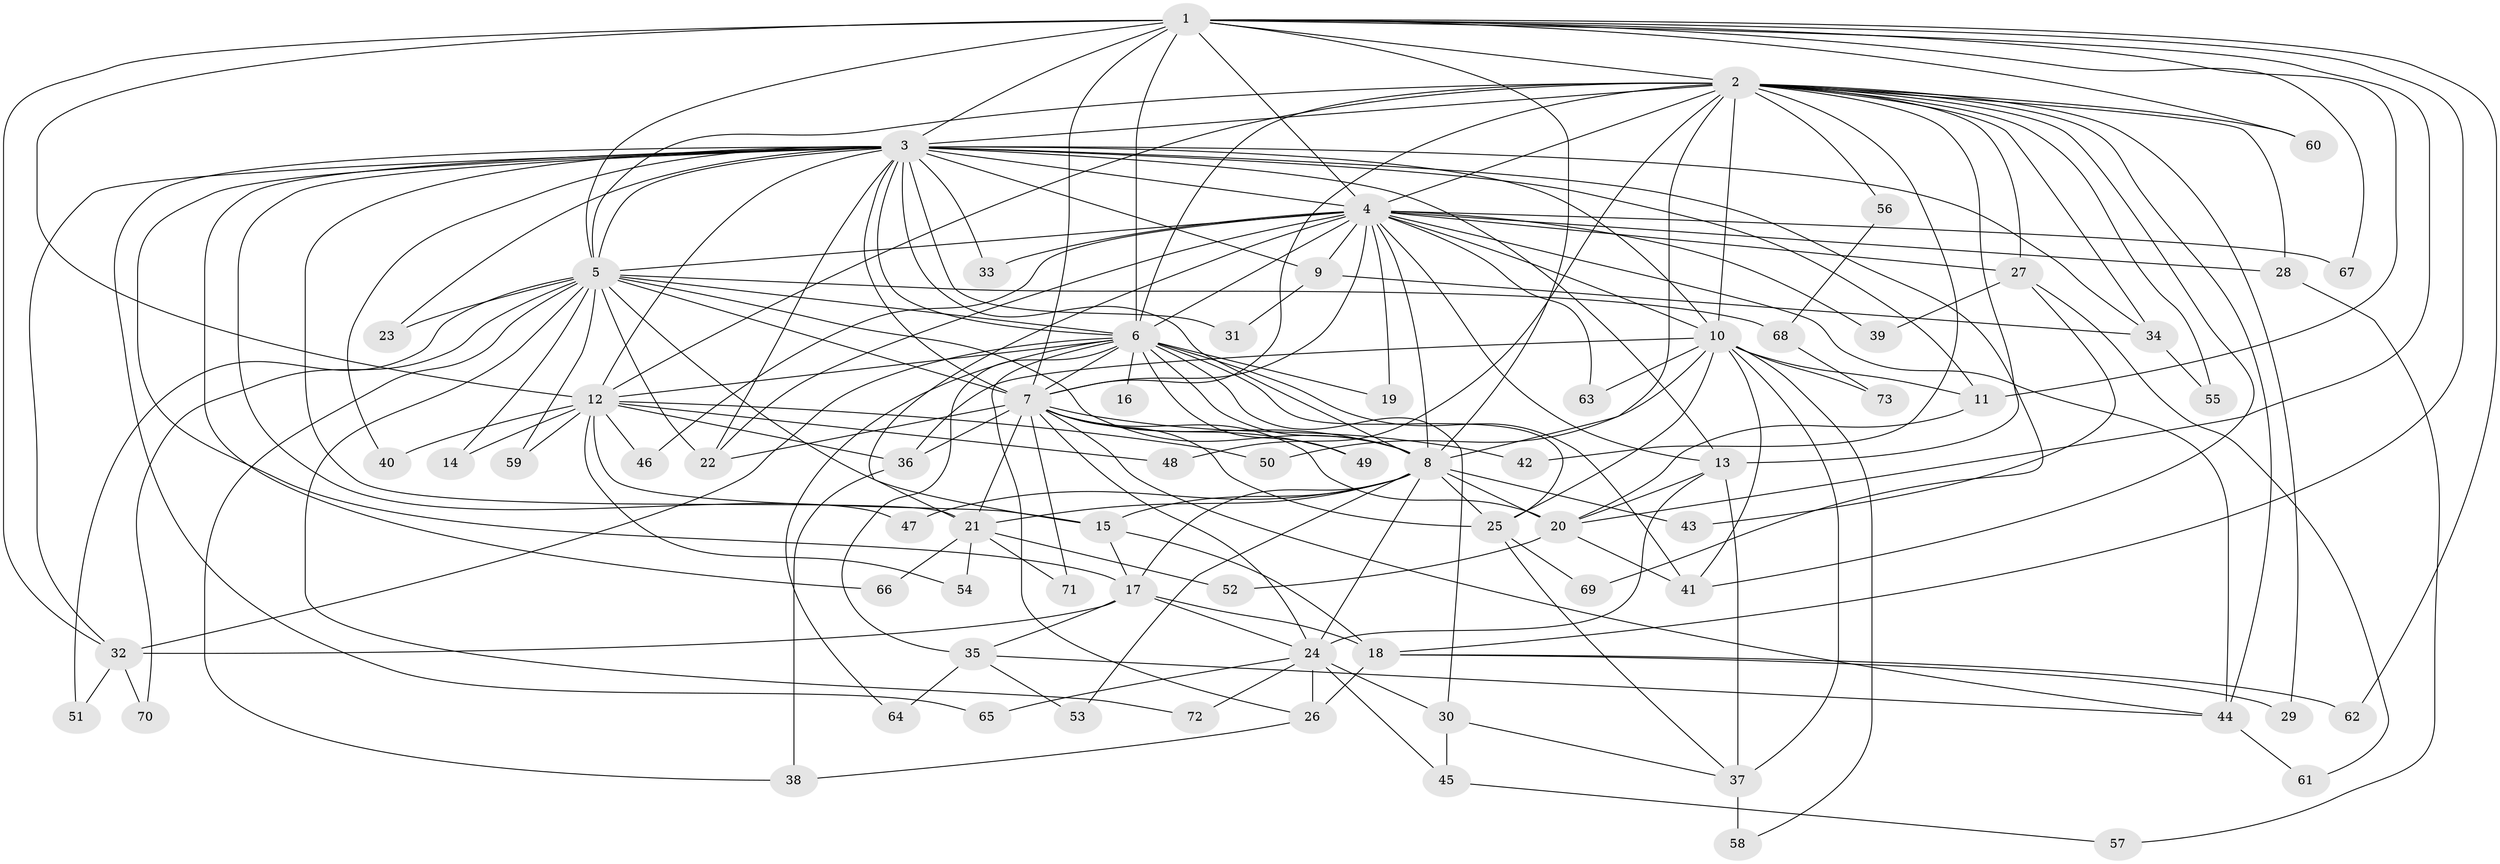// original degree distribution, {14: 0.008264462809917356, 25: 0.01652892561983471, 24: 0.008264462809917356, 21: 0.01652892561983471, 18: 0.008264462809917356, 23: 0.008264462809917356, 20: 0.008264462809917356, 16: 0.008264462809917356, 4: 0.0743801652892562, 9: 0.008264462809917356, 7: 0.024793388429752067, 2: 0.512396694214876, 5: 0.06611570247933884, 8: 0.01652892561983471, 3: 0.2066115702479339, 6: 0.008264462809917356}
// Generated by graph-tools (version 1.1) at 2025/49/03/04/25 22:49:21]
// undirected, 73 vertices, 187 edges
graph export_dot {
  node [color=gray90,style=filled];
  1;
  2;
  3;
  4;
  5;
  6;
  7;
  8;
  9;
  10;
  11;
  12;
  13;
  14;
  15;
  16;
  17;
  18;
  19;
  20;
  21;
  22;
  23;
  24;
  25;
  26;
  27;
  28;
  29;
  30;
  31;
  32;
  33;
  34;
  35;
  36;
  37;
  38;
  39;
  40;
  41;
  42;
  43;
  44;
  45;
  46;
  47;
  48;
  49;
  50;
  51;
  52;
  53;
  54;
  55;
  56;
  57;
  58;
  59;
  60;
  61;
  62;
  63;
  64;
  65;
  66;
  67;
  68;
  69;
  70;
  71;
  72;
  73;
  1 -- 2 [weight=2.0];
  1 -- 3 [weight=4.0];
  1 -- 4 [weight=2.0];
  1 -- 5 [weight=2.0];
  1 -- 6 [weight=2.0];
  1 -- 7 [weight=3.0];
  1 -- 8 [weight=2.0];
  1 -- 11 [weight=1.0];
  1 -- 12 [weight=1.0];
  1 -- 18 [weight=1.0];
  1 -- 20 [weight=2.0];
  1 -- 32 [weight=1.0];
  1 -- 60 [weight=1.0];
  1 -- 62 [weight=1.0];
  1 -- 67 [weight=1.0];
  2 -- 3 [weight=2.0];
  2 -- 4 [weight=2.0];
  2 -- 5 [weight=1.0];
  2 -- 6 [weight=1.0];
  2 -- 7 [weight=1.0];
  2 -- 8 [weight=1.0];
  2 -- 10 [weight=1.0];
  2 -- 12 [weight=1.0];
  2 -- 13 [weight=1.0];
  2 -- 27 [weight=1.0];
  2 -- 28 [weight=1.0];
  2 -- 29 [weight=1.0];
  2 -- 34 [weight=1.0];
  2 -- 41 [weight=1.0];
  2 -- 42 [weight=1.0];
  2 -- 44 [weight=1.0];
  2 -- 48 [weight=1.0];
  2 -- 55 [weight=1.0];
  2 -- 56 [weight=1.0];
  2 -- 60 [weight=1.0];
  3 -- 4 [weight=2.0];
  3 -- 5 [weight=3.0];
  3 -- 6 [weight=2.0];
  3 -- 7 [weight=2.0];
  3 -- 8 [weight=3.0];
  3 -- 9 [weight=1.0];
  3 -- 10 [weight=1.0];
  3 -- 11 [weight=1.0];
  3 -- 12 [weight=1.0];
  3 -- 13 [weight=1.0];
  3 -- 17 [weight=1.0];
  3 -- 21 [weight=1.0];
  3 -- 22 [weight=1.0];
  3 -- 23 [weight=1.0];
  3 -- 31 [weight=1.0];
  3 -- 32 [weight=1.0];
  3 -- 33 [weight=2.0];
  3 -- 34 [weight=2.0];
  3 -- 40 [weight=1.0];
  3 -- 47 [weight=1.0];
  3 -- 65 [weight=1.0];
  3 -- 66 [weight=1.0];
  3 -- 69 [weight=1.0];
  4 -- 5 [weight=1.0];
  4 -- 6 [weight=1.0];
  4 -- 7 [weight=2.0];
  4 -- 8 [weight=1.0];
  4 -- 9 [weight=1.0];
  4 -- 10 [weight=1.0];
  4 -- 13 [weight=1.0];
  4 -- 19 [weight=1.0];
  4 -- 21 [weight=1.0];
  4 -- 22 [weight=1.0];
  4 -- 27 [weight=1.0];
  4 -- 28 [weight=1.0];
  4 -- 33 [weight=1.0];
  4 -- 39 [weight=1.0];
  4 -- 44 [weight=1.0];
  4 -- 46 [weight=1.0];
  4 -- 63 [weight=1.0];
  4 -- 67 [weight=1.0];
  5 -- 6 [weight=2.0];
  5 -- 7 [weight=1.0];
  5 -- 8 [weight=1.0];
  5 -- 14 [weight=1.0];
  5 -- 15 [weight=1.0];
  5 -- 22 [weight=1.0];
  5 -- 23 [weight=1.0];
  5 -- 38 [weight=1.0];
  5 -- 51 [weight=1.0];
  5 -- 59 [weight=1.0];
  5 -- 68 [weight=1.0];
  5 -- 70 [weight=1.0];
  5 -- 72 [weight=1.0];
  6 -- 7 [weight=1.0];
  6 -- 8 [weight=1.0];
  6 -- 12 [weight=1.0];
  6 -- 16 [weight=1.0];
  6 -- 19 [weight=1.0];
  6 -- 25 [weight=1.0];
  6 -- 26 [weight=1.0];
  6 -- 30 [weight=1.0];
  6 -- 32 [weight=1.0];
  6 -- 35 [weight=1.0];
  6 -- 41 [weight=1.0];
  6 -- 49 [weight=1.0];
  6 -- 64 [weight=1.0];
  7 -- 8 [weight=1.0];
  7 -- 20 [weight=1.0];
  7 -- 21 [weight=1.0];
  7 -- 22 [weight=1.0];
  7 -- 24 [weight=1.0];
  7 -- 25 [weight=1.0];
  7 -- 36 [weight=1.0];
  7 -- 42 [weight=1.0];
  7 -- 44 [weight=1.0];
  7 -- 49 [weight=1.0];
  7 -- 71 [weight=1.0];
  8 -- 15 [weight=1.0];
  8 -- 17 [weight=1.0];
  8 -- 20 [weight=1.0];
  8 -- 21 [weight=2.0];
  8 -- 24 [weight=1.0];
  8 -- 25 [weight=1.0];
  8 -- 43 [weight=1.0];
  8 -- 47 [weight=1.0];
  8 -- 53 [weight=1.0];
  9 -- 31 [weight=1.0];
  9 -- 34 [weight=1.0];
  10 -- 11 [weight=1.0];
  10 -- 25 [weight=1.0];
  10 -- 36 [weight=1.0];
  10 -- 37 [weight=1.0];
  10 -- 41 [weight=1.0];
  10 -- 50 [weight=1.0];
  10 -- 58 [weight=1.0];
  10 -- 63 [weight=1.0];
  10 -- 73 [weight=1.0];
  11 -- 20 [weight=1.0];
  12 -- 14 [weight=1.0];
  12 -- 15 [weight=1.0];
  12 -- 36 [weight=1.0];
  12 -- 40 [weight=1.0];
  12 -- 46 [weight=1.0];
  12 -- 48 [weight=1.0];
  12 -- 50 [weight=1.0];
  12 -- 54 [weight=1.0];
  12 -- 59 [weight=1.0];
  13 -- 20 [weight=1.0];
  13 -- 24 [weight=1.0];
  13 -- 37 [weight=2.0];
  15 -- 17 [weight=1.0];
  15 -- 18 [weight=1.0];
  17 -- 18 [weight=1.0];
  17 -- 24 [weight=1.0];
  17 -- 32 [weight=1.0];
  17 -- 35 [weight=1.0];
  18 -- 26 [weight=2.0];
  18 -- 29 [weight=1.0];
  18 -- 62 [weight=1.0];
  20 -- 41 [weight=1.0];
  20 -- 52 [weight=1.0];
  21 -- 52 [weight=1.0];
  21 -- 54 [weight=1.0];
  21 -- 66 [weight=1.0];
  21 -- 71 [weight=1.0];
  24 -- 26 [weight=1.0];
  24 -- 30 [weight=1.0];
  24 -- 45 [weight=1.0];
  24 -- 65 [weight=1.0];
  24 -- 72 [weight=1.0];
  25 -- 37 [weight=1.0];
  25 -- 69 [weight=1.0];
  26 -- 38 [weight=1.0];
  27 -- 39 [weight=1.0];
  27 -- 43 [weight=1.0];
  27 -- 61 [weight=1.0];
  28 -- 57 [weight=1.0];
  30 -- 37 [weight=1.0];
  30 -- 45 [weight=1.0];
  32 -- 51 [weight=1.0];
  32 -- 70 [weight=1.0];
  34 -- 55 [weight=1.0];
  35 -- 44 [weight=1.0];
  35 -- 53 [weight=1.0];
  35 -- 64 [weight=1.0];
  36 -- 38 [weight=1.0];
  37 -- 58 [weight=2.0];
  44 -- 61 [weight=1.0];
  45 -- 57 [weight=1.0];
  56 -- 68 [weight=1.0];
  68 -- 73 [weight=1.0];
}
